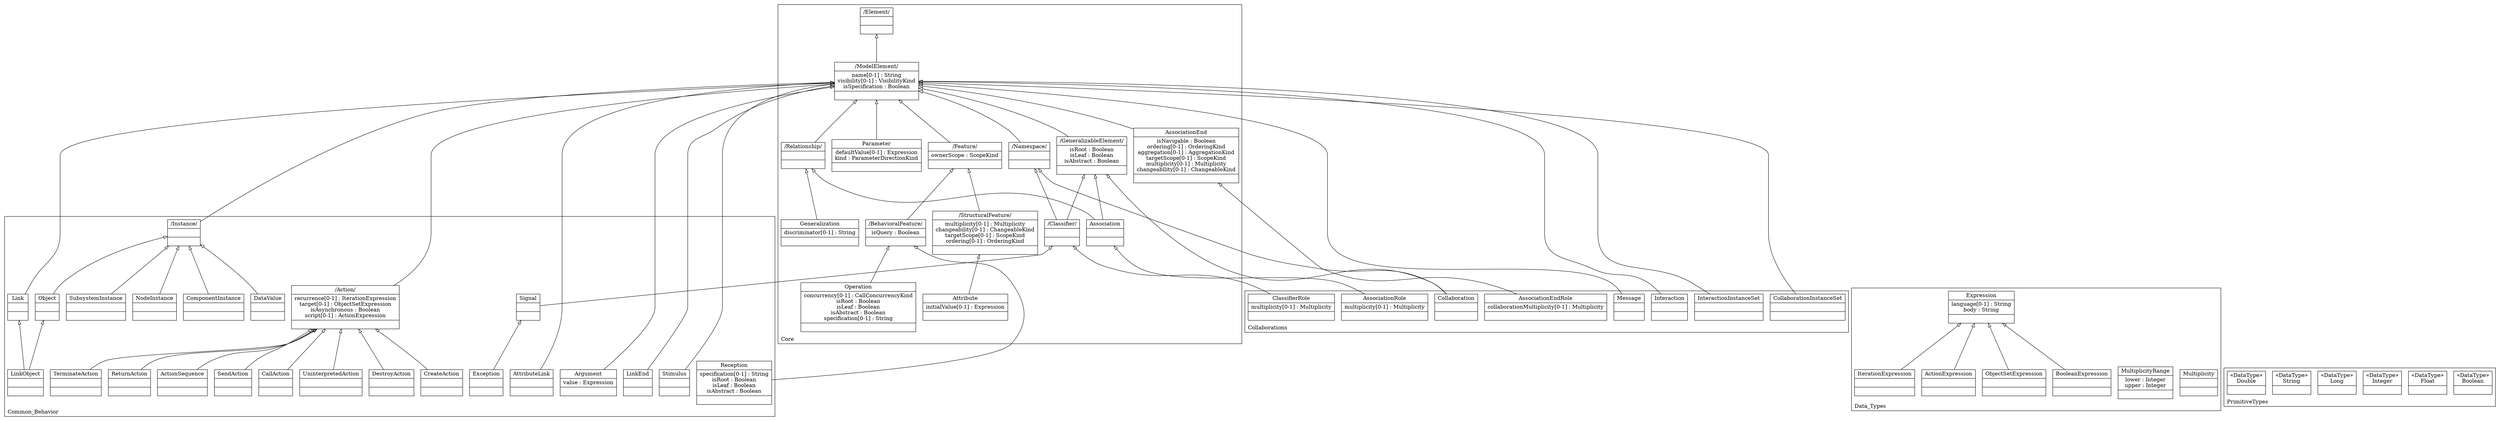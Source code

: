 digraph "KM3 Model in DOT" {
graph[rankdir=BT,labeljust=l,labelloc=t,nodeSep=0.75,compound=true];
 subgraph "cluster_Core"{
labelloc=t
color=black
label=Core
 node[shape=record];
Element[label="{/Element/| | }"]
;
 node[shape=record];
ModelElement[label="{/ModelElement/|name[0-1] : String\nvisibility[0-1] : VisibilityKind\nisSpecification : Boolean| }"]
 ModelElement->Element[arrowhead=onormal,group=Element,minlen=2,constraint=true,]
;
 node[shape=record];
GeneralizableElement[label="{/GeneralizableElement/|isRoot : Boolean\nisLeaf : Boolean\nisAbstract : Boolean| }"]
 GeneralizableElement->ModelElement[arrowhead=onormal,group=ModelElement,minlen=2,constraint=true,]
;
 node[shape=record];
Namespace[label="{/Namespace/| | }"]
 Namespace->ModelElement[arrowhead=onormal,group=ModelElement,minlen=2,constraint=true,]
;
 node[shape=record];
Classifier[label="{/Classifier/| | }"]
 Classifier->GeneralizableElement[arrowhead=onormal,group=GeneralizableElement,minlen=2,constraint=true,]
 Classifier->Namespace[arrowhead=onormal,group=Namespace,minlen=2,constraint=true,]
;
 node[shape=record];
Feature[label="{/Feature/|ownerScope : ScopeKind| }"]
 Feature->ModelElement[arrowhead=onormal,group=ModelElement,minlen=2,constraint=true,]
;
 node[shape=record];
StructuralFeature[label="{/StructuralFeature/|multiplicity[0-1] : Multiplicity\nchangeability[0-1] : ChangeableKind\ntargetScope[0-1] : ScopeKind\nordering[0-1] : OrderingKind| }"]
 StructuralFeature->Feature[arrowhead=onormal,group=Feature,minlen=2,constraint=true,]
;
 node[shape=record];
AssociationEnd[label="{AssociationEnd|isNavigable : Boolean\nordering[0-1] : OrderingKind\naggregation[0-1] : AggregationKind\ntargetScope[0-1] : ScopeKind\nmultiplicity[0-1] : Multiplicity\nchangeability[0-1] : ChangeableKind| }"]
 AssociationEnd->ModelElement[arrowhead=onormal,group=ModelElement,minlen=2,constraint=true,]
;
 node[shape=record];
Relationship[label="{/Relationship/| | }"]
 Relationship->ModelElement[arrowhead=onormal,group=ModelElement,minlen=2,constraint=true,]
;
 node[shape=record];
Association[label="{Association| | }"]
 Association->GeneralizableElement[arrowhead=onormal,group=GeneralizableElement,minlen=2,constraint=true,]
 Association->Relationship[arrowhead=onormal,group=Relationship,minlen=2,constraint=true,]
;
 node[shape=record];
Attribute[label="{Attribute|initialValue[0-1] : Expression| }"]
 Attribute->StructuralFeature[arrowhead=onormal,group=StructuralFeature,minlen=2,constraint=true,]
;
 node[shape=record];
BehavioralFeature[label="{/BehavioralFeature/|isQuery : Boolean| }"]
 BehavioralFeature->Feature[arrowhead=onormal,group=Feature,minlen=2,constraint=true,]
;
 node[shape=record];
Operation[label="{Operation|concurrency[0-1] : CallConcurrencyKind\nisRoot : Boolean\nisLeaf : Boolean\nisAbstract : Boolean\nspecification[0-1] : String| }"]
 Operation->BehavioralFeature[arrowhead=onormal,group=BehavioralFeature,minlen=2,constraint=true,]
;
 node[shape=record];
Parameter[label="{Parameter|defaultValue[0-1] : Expression\nkind : ParameterDirectionKind| }"]
 Parameter->ModelElement[arrowhead=onormal,group=ModelElement,minlen=2,constraint=true,]
;
 node[shape=record];
Generalization[label="{Generalization|discriminator[0-1] : String| }"]
 Generalization->Relationship[arrowhead=onormal,group=Relationship,minlen=2,constraint=true,]
;

} subgraph "cluster_Common_Behavior"{
labelloc=t
color=black
label=Common_Behavior
 node[shape=record];
Instance[label="{/Instance/| | }"]
 Instance->ModelElement[arrowhead=onormal,group=ModelElement,minlen=2,constraint=true,]
;
 node[shape=record];
Signal[label="{Signal| | }"]
 Signal->Classifier[arrowhead=onormal,group=Classifier,minlen=2,constraint=true,]
;
 node[shape=record];
Action[label="{/Action/|recurrence[0-1] : IterationExpression\ntarget[0-1] : ObjectSetExpression\nisAsynchronous : Boolean\nscript[0-1] : ActionExpression| }"]
 Action->ModelElement[arrowhead=onormal,group=ModelElement,minlen=2,constraint=true,]
;
 node[shape=record];
CreateAction[label="{CreateAction| | }"]
 CreateAction->Action[arrowhead=onormal,group=Action,minlen=2,constraint=true,]
;
 node[shape=record];
DestroyAction[label="{DestroyAction| | }"]
 DestroyAction->Action[arrowhead=onormal,group=Action,minlen=2,constraint=true,]
;
 node[shape=record];
UninterpretedAction[label="{UninterpretedAction| | }"]
 UninterpretedAction->Action[arrowhead=onormal,group=Action,minlen=2,constraint=true,]
;
 node[shape=record];
AttributeLink[label="{AttributeLink| | }"]
 AttributeLink->ModelElement[arrowhead=onormal,group=ModelElement,minlen=2,constraint=true,]
;
 node[shape=record];
Object[label="{Object| | }"]
 Object->Instance[arrowhead=onormal,group=Instance,minlen=2,constraint=true,]
;
 node[shape=record];
Link[label="{Link| | }"]
 Link->ModelElement[arrowhead=onormal,group=ModelElement,minlen=2,constraint=true,]
;
 node[shape=record];
LinkObject[label="{LinkObject| | }"]
 LinkObject->Object[arrowhead=onormal,group=Object,minlen=2,constraint=true,]
 LinkObject->Link[arrowhead=onormal,group=Link,minlen=2,constraint=true,]
;
 node[shape=record];
DataValue[label="{DataValue| | }"]
 DataValue->Instance[arrowhead=onormal,group=Instance,minlen=2,constraint=true,]
;
 node[shape=record];
CallAction[label="{CallAction| | }"]
 CallAction->Action[arrowhead=onormal,group=Action,minlen=2,constraint=true,]
;
 node[shape=record];
SendAction[label="{SendAction| | }"]
 SendAction->Action[arrowhead=onormal,group=Action,minlen=2,constraint=true,]
;
 node[shape=record];
ActionSequence[label="{ActionSequence| | }"]
 ActionSequence->Action[arrowhead=onormal,group=Action,minlen=2,constraint=true,]
;
 node[shape=record];
Argument[label="{Argument|value : Expression| }"]
 Argument->ModelElement[arrowhead=onormal,group=ModelElement,minlen=2,constraint=true,]
;
 node[shape=record];
Reception[label="{Reception|specification[0-1] : String\nisRoot : Boolean\nisLeaf : Boolean\nisAbstract : Boolean| }"]
 Reception->BehavioralFeature[arrowhead=onormal,group=BehavioralFeature,minlen=2,constraint=true,]
;
 node[shape=record];
LinkEnd[label="{LinkEnd| | }"]
 LinkEnd->ModelElement[arrowhead=onormal,group=ModelElement,minlen=2,constraint=true,]
;
 node[shape=record];
ReturnAction[label="{ReturnAction| | }"]
 ReturnAction->Action[arrowhead=onormal,group=Action,minlen=2,constraint=true,]
;
 node[shape=record];
TerminateAction[label="{TerminateAction| | }"]
 TerminateAction->Action[arrowhead=onormal,group=Action,minlen=2,constraint=true,]
;
 node[shape=record];
Stimulus[label="{Stimulus| | }"]
 Stimulus->ModelElement[arrowhead=onormal,group=ModelElement,minlen=2,constraint=true,]
;
 node[shape=record];
Exception[label="{Exception| | }"]
 Exception->Signal[arrowhead=onormal,group=Signal,minlen=2,constraint=true,]
;
 node[shape=record];
ComponentInstance[label="{ComponentInstance| | }"]
 ComponentInstance->Instance[arrowhead=onormal,group=Instance,minlen=2,constraint=true,]
;
 node[shape=record];
NodeInstance[label="{NodeInstance| | }"]
 NodeInstance->Instance[arrowhead=onormal,group=Instance,minlen=2,constraint=true,]
;
 node[shape=record];
SubsystemInstance[label="{SubsystemInstance| | }"]
 SubsystemInstance->Instance[arrowhead=onormal,group=Instance,minlen=2,constraint=true,]
;

} subgraph "cluster_Collaborations"{
labelloc=t
color=black
label=Collaborations
 node[shape=record];
Collaboration[label="{Collaboration| | }"]
 Collaboration->GeneralizableElement[arrowhead=onormal,group=GeneralizableElement,minlen=2,constraint=true,]
 Collaboration->Namespace[arrowhead=onormal,group=Namespace,minlen=2,constraint=true,]
;
 node[shape=record];
ClassifierRole[label="{ClassifierRole|multiplicity[0-1] : Multiplicity| }"]
 ClassifierRole->Classifier[arrowhead=onormal,group=Classifier,minlen=2,constraint=true,]
;
 node[shape=record];
AssociationRole[label="{AssociationRole|multiplicity[0-1] : Multiplicity| }"]
 AssociationRole->Association[arrowhead=onormal,group=Association,minlen=2,constraint=true,]
;
 node[shape=record];
AssociationEndRole[label="{AssociationEndRole|collaborationMultiplicity[0-1] : Multiplicity| }"]
 AssociationEndRole->AssociationEnd[arrowhead=onormal,group=AssociationEnd,minlen=2,constraint=true,]
;
 node[shape=record];
Message[label="{Message| | }"]
 Message->ModelElement[arrowhead=onormal,group=ModelElement,minlen=2,constraint=true,]
;
 node[shape=record];
Interaction[label="{Interaction| | }"]
 Interaction->ModelElement[arrowhead=onormal,group=ModelElement,minlen=2,constraint=true,]
;
 node[shape=record];
InteractionInstanceSet[label="{InteractionInstanceSet| | }"]
 InteractionInstanceSet->ModelElement[arrowhead=onormal,group=ModelElement,minlen=2,constraint=true,]
;
 node[shape=record];
CollaborationInstanceSet[label="{CollaborationInstanceSet| | }"]
 CollaborationInstanceSet->ModelElement[arrowhead=onormal,group=ModelElement,minlen=2,constraint=true,]
;

} subgraph "cluster_Data_Types"{
labelloc=t
color=black
label=Data_Types
 node[shape=record];
Multiplicity[label="{Multiplicity| | }"]
;
 node[shape=record];
MultiplicityRange[label="{MultiplicityRange|lower : Integer\nupper : Integer| }"]
;
 node[shape=record];
Expression[label="{Expression|language[0-1] : String\nbody : String| }"]
;
 node[shape=record];
BooleanExpression[label="{BooleanExpression| | }"]
 BooleanExpression->Expression[arrowhead=onormal,group=Expression,minlen=2,constraint=true,]
;
 node[shape=record];
ObjectSetExpression[label="{ObjectSetExpression| | }"]
 ObjectSetExpression->Expression[arrowhead=onormal,group=Expression,minlen=2,constraint=true,]
;
 node[shape=record];
ActionExpression[label="{ActionExpression| | }"]
 ActionExpression->Expression[arrowhead=onormal,group=Expression,minlen=2,constraint=true,]
;
 node[shape=record];
IterationExpression[label="{IterationExpression| | }"]
 IterationExpression->Expression[arrowhead=onormal,group=Expression,minlen=2,constraint=true,]
;

} subgraph "cluster_PrimitiveTypes"{
labelloc=t
color=black
label=PrimitiveTypes
 node[shape=record];
Boolean[label="{&#171;DataType&#187;\nBoolean|}"]
;
 node[shape=record];
Float[label="{&#171;DataType&#187;\nFloat|}"]
;
 node[shape=record];
Integer[label="{&#171;DataType&#187;\nInteger|}"]
;
 node[shape=record];
Long[label="{&#171;DataType&#187;\nLong|}"]
;
 node[shape=record];
String[label="{&#171;DataType&#187;\nString|}"]
;
 node[shape=record];
Double[label="{&#171;DataType&#187;\nDouble|}"]
;

}
}